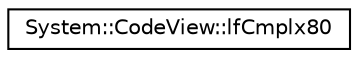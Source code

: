 digraph G
{
  edge [fontname="Helvetica",fontsize="10",labelfontname="Helvetica",labelfontsize="10"];
  node [fontname="Helvetica",fontsize="10",shape=record];
  rankdir="LR";
  Node1 [label="System::CodeView::lfCmplx80",height=0.2,width=0.4,color="black", fillcolor="white", style="filled",URL="$struct_system_1_1_code_view_1_1lf_cmplx80.html"];
}
